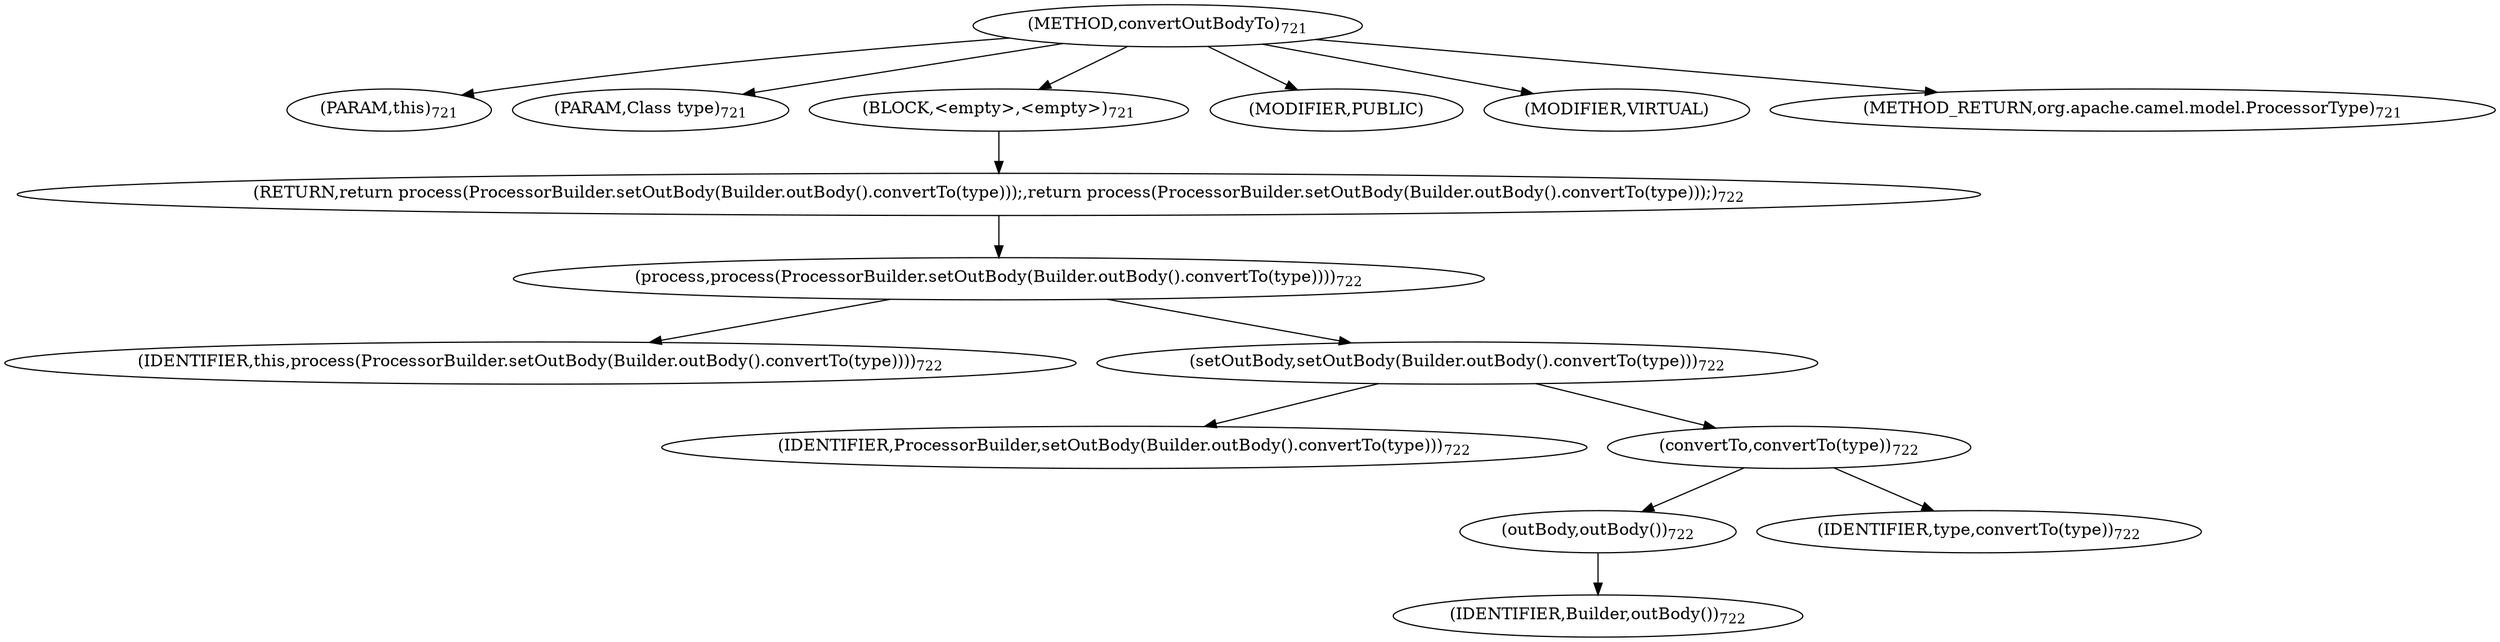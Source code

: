 digraph "convertOutBodyTo" {  
"1408" [label = <(METHOD,convertOutBodyTo)<SUB>721</SUB>> ]
"205" [label = <(PARAM,this)<SUB>721</SUB>> ]
"1409" [label = <(PARAM,Class type)<SUB>721</SUB>> ]
"1410" [label = <(BLOCK,&lt;empty&gt;,&lt;empty&gt;)<SUB>721</SUB>> ]
"1411" [label = <(RETURN,return process(ProcessorBuilder.setOutBody(Builder.outBody().convertTo(type)));,return process(ProcessorBuilder.setOutBody(Builder.outBody().convertTo(type)));)<SUB>722</SUB>> ]
"1412" [label = <(process,process(ProcessorBuilder.setOutBody(Builder.outBody().convertTo(type))))<SUB>722</SUB>> ]
"204" [label = <(IDENTIFIER,this,process(ProcessorBuilder.setOutBody(Builder.outBody().convertTo(type))))<SUB>722</SUB>> ]
"1413" [label = <(setOutBody,setOutBody(Builder.outBody().convertTo(type)))<SUB>722</SUB>> ]
"1414" [label = <(IDENTIFIER,ProcessorBuilder,setOutBody(Builder.outBody().convertTo(type)))<SUB>722</SUB>> ]
"1415" [label = <(convertTo,convertTo(type))<SUB>722</SUB>> ]
"1416" [label = <(outBody,outBody())<SUB>722</SUB>> ]
"1417" [label = <(IDENTIFIER,Builder,outBody())<SUB>722</SUB>> ]
"1418" [label = <(IDENTIFIER,type,convertTo(type))<SUB>722</SUB>> ]
"1419" [label = <(MODIFIER,PUBLIC)> ]
"1420" [label = <(MODIFIER,VIRTUAL)> ]
"1421" [label = <(METHOD_RETURN,org.apache.camel.model.ProcessorType)<SUB>721</SUB>> ]
  "1408" -> "205" 
  "1408" -> "1409" 
  "1408" -> "1410" 
  "1408" -> "1419" 
  "1408" -> "1420" 
  "1408" -> "1421" 
  "1410" -> "1411" 
  "1411" -> "1412" 
  "1412" -> "204" 
  "1412" -> "1413" 
  "1413" -> "1414" 
  "1413" -> "1415" 
  "1415" -> "1416" 
  "1415" -> "1418" 
  "1416" -> "1417" 
}
